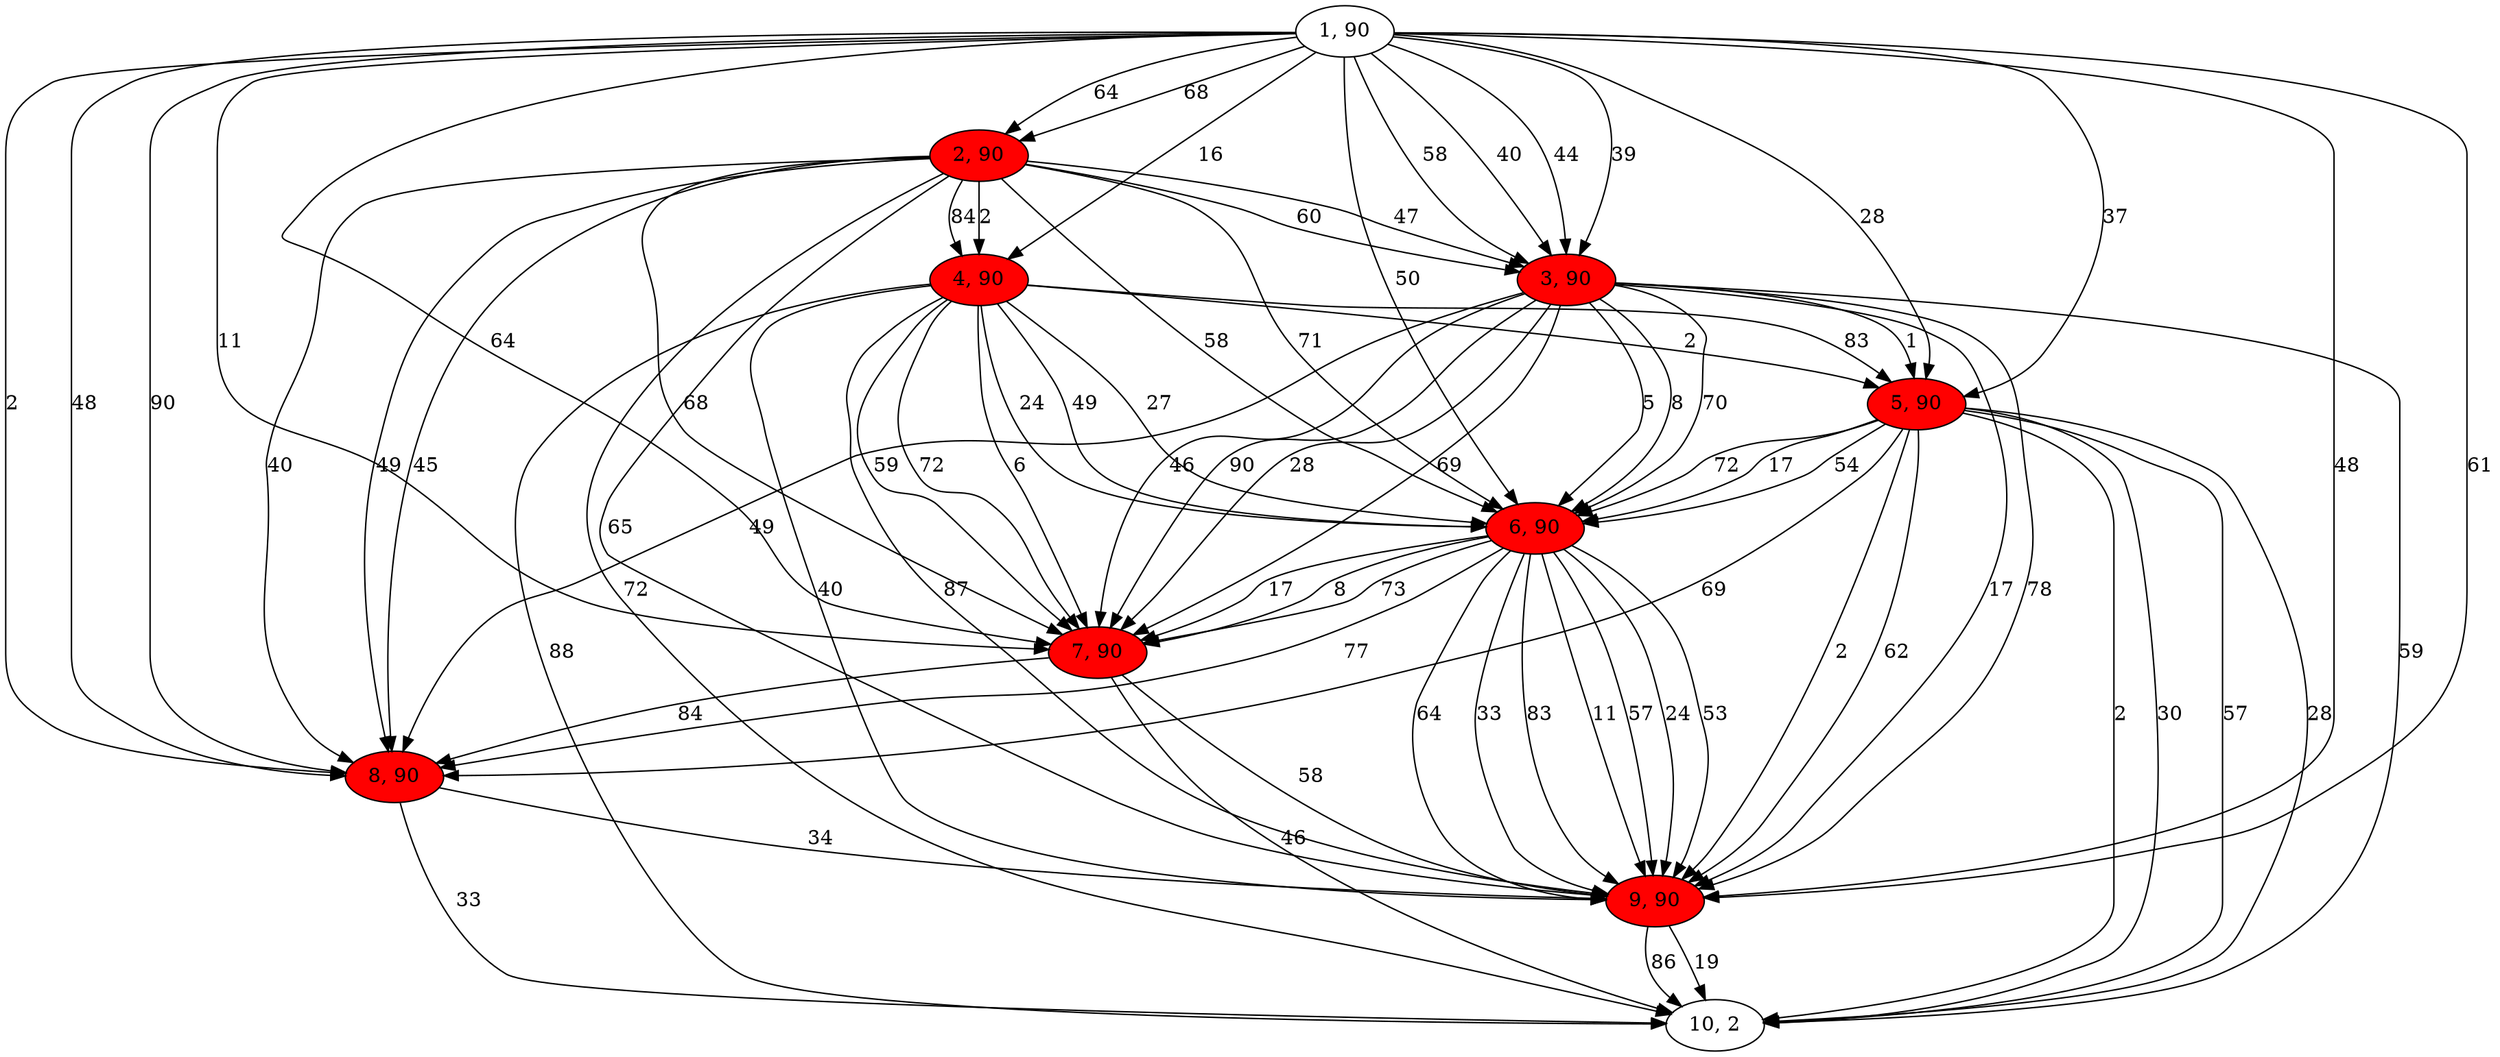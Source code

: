 digraph G{
1[label="1, 90"]
2[label="2, 90"]
3[label="3, 90"]
4[label="4, 90"]
5[label="5, 90"]
6[label="6, 90"]
7[label="7, 90"]
8[label="8, 90"]
9[label="9, 90"]
10[label="10, 2"]
1->3[label="39"]
1->8[label="2"]
1->9[label="48"]
1->3[label="58"]
1->5[label="37"]
1->8[label="48"]
1->8[label="90"]
1->3[label="40"]
1->3[label="44"]
1->5[label="28"]
1->7[label="11"]
1->2[label="64"]
1->4[label="16"]
1->9[label="61"]
1->6[label="50"]
1->7[label="64"]
1->2[label="68"]
2[style = filled,fillcolor=red]
2->6[label="71"]
2->6[label="58"]
2->3[label="47"]
2->4[label="84"]
2->8[label="45"]
2->7[label="68"]
2->9[label="65"]
2->8[label="40"]
2->10[label="72"]
2->8[label="49"]
2->4[label="2"]
2->3[label="60"]
3[style = filled,fillcolor=red]
3->6[label="5"]
3->7[label="46"]
3->7[label="90"]
3->8[label="49"]
3->9[label="17"]
3->5[label="1"]
3->10[label="59"]
3->9[label="78"]
3->7[label="28"]
3->6[label="8"]
3->7[label="69"]
3->6[label="70"]
4[style = filled,fillcolor=red]
4->6[label="24"]
4->7[label="72"]
4->10[label="88"]
4->7[label="6"]
4->6[label="49"]
4->7[label="59"]
4->9[label="40"]
4->5[label="83"]
4->9[label="87"]
4->6[label="27"]
4->5[label="2"]
5[style = filled,fillcolor=red]
5->9[label="2"]
5->6[label="54"]
5->10[label="2"]
5->6[label="72"]
5->8[label="69"]
5->9[label="62"]
5->10[label="30"]
5->10[label="57"]
5->10[label="28"]
5->6[label="17"]
6[style = filled,fillcolor=red]
6->7[label="8"]
6->9[label="64"]
6->9[label="33"]
6->7[label="73"]
6->9[label="83"]
6->9[label="11"]
6->9[label="57"]
6->7[label="17"]
6->8[label="77"]
6->9[label="24"]
6->9[label="53"]
7[style = filled,fillcolor=red]
7->10[label="46"]
7->8[label="84"]
7->9[label="58"]
8[style = filled,fillcolor=red]
8->10[label="33"]
8->9[label="34"]
9[style = filled,fillcolor=red]
9->10[label="19"]
9->10[label="86"]
}

